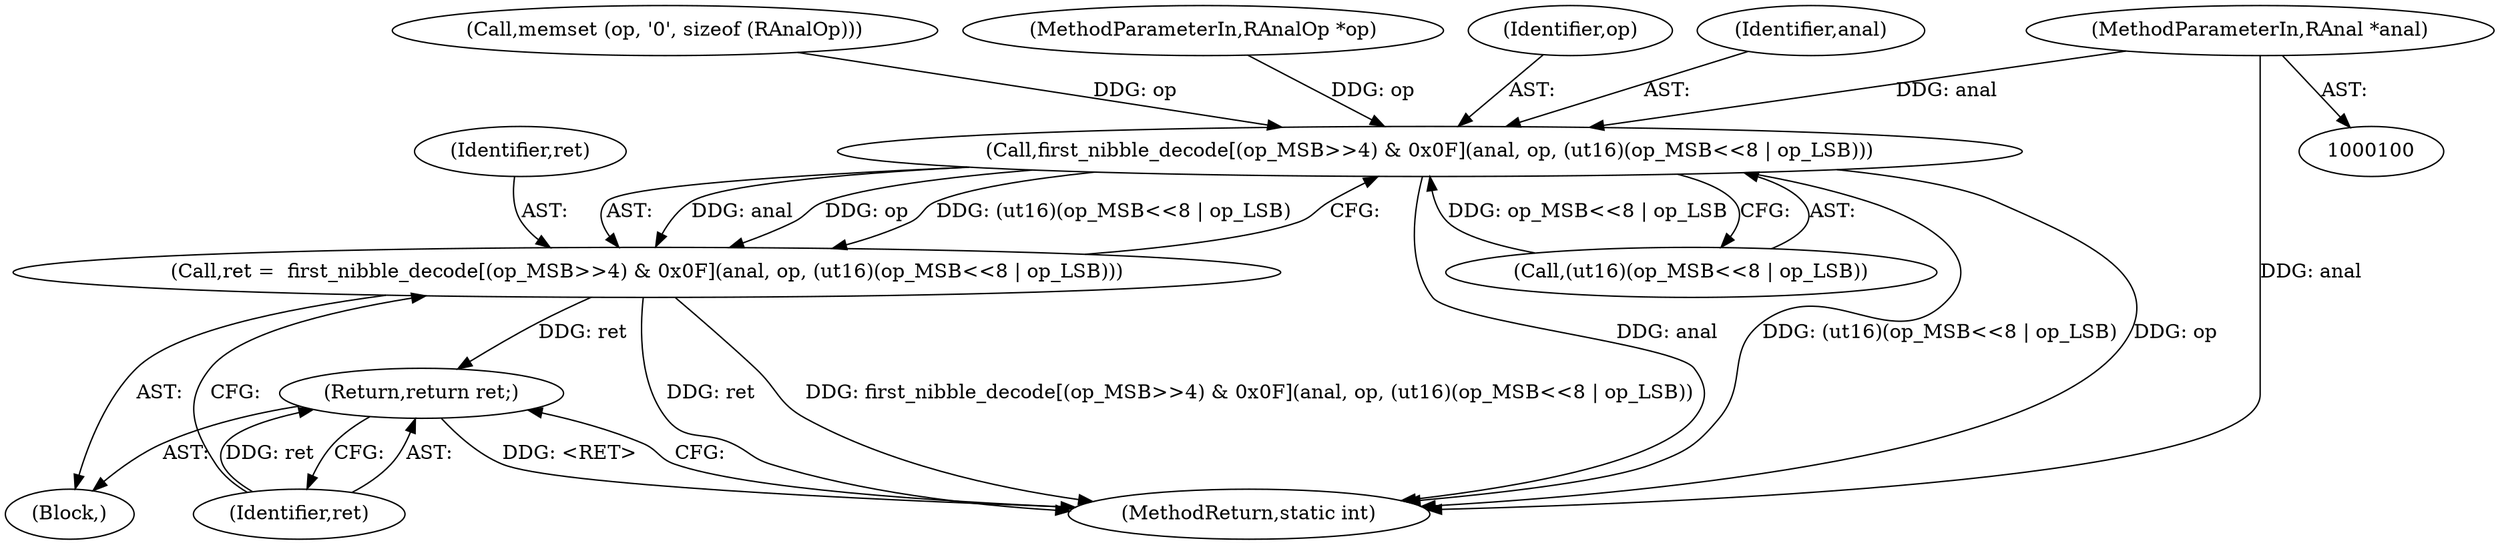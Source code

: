 digraph "0_radare2_77c47cf873dd55b396da60baa2ca83bbd39e4add@pointer" {
"1000101" [label="(MethodParameterIn,RAnal *anal)"];
"1000186" [label="(Call,first_nibble_decode[(op_MSB>>4) & 0x0F](anal, op, (ut16)(op_MSB<<8 | op_LSB)))"];
"1000184" [label="(Call,ret =  first_nibble_decode[(op_MSB>>4) & 0x0F](anal, op, (ut16)(op_MSB<<8 | op_LSB)))"];
"1000196" [label="(Return,return ret;)"];
"1000197" [label="(Identifier,ret)"];
"1000188" [label="(Identifier,op)"];
"1000198" [label="(MethodReturn,static int)"];
"1000187" [label="(Identifier,anal)"];
"1000196" [label="(Return,return ret;)"];
"1000189" [label="(Call,(ut16)(op_MSB<<8 | op_LSB))"];
"1000120" [label="(Call,memset (op, '\0', sizeof (RAnalOp)))"];
"1000184" [label="(Call,ret =  first_nibble_decode[(op_MSB>>4) & 0x0F](anal, op, (ut16)(op_MSB<<8 | op_LSB)))"];
"1000185" [label="(Identifier,ret)"];
"1000106" [label="(Block,)"];
"1000101" [label="(MethodParameterIn,RAnal *anal)"];
"1000186" [label="(Call,first_nibble_decode[(op_MSB>>4) & 0x0F](anal, op, (ut16)(op_MSB<<8 | op_LSB)))"];
"1000102" [label="(MethodParameterIn,RAnalOp *op)"];
"1000101" -> "1000100"  [label="AST: "];
"1000101" -> "1000198"  [label="DDG: anal"];
"1000101" -> "1000186"  [label="DDG: anal"];
"1000186" -> "1000184"  [label="AST: "];
"1000186" -> "1000189"  [label="CFG: "];
"1000187" -> "1000186"  [label="AST: "];
"1000188" -> "1000186"  [label="AST: "];
"1000189" -> "1000186"  [label="AST: "];
"1000184" -> "1000186"  [label="CFG: "];
"1000186" -> "1000198"  [label="DDG: op"];
"1000186" -> "1000198"  [label="DDG: anal"];
"1000186" -> "1000198"  [label="DDG: (ut16)(op_MSB<<8 | op_LSB)"];
"1000186" -> "1000184"  [label="DDG: anal"];
"1000186" -> "1000184"  [label="DDG: op"];
"1000186" -> "1000184"  [label="DDG: (ut16)(op_MSB<<8 | op_LSB)"];
"1000120" -> "1000186"  [label="DDG: op"];
"1000102" -> "1000186"  [label="DDG: op"];
"1000189" -> "1000186"  [label="DDG: op_MSB<<8 | op_LSB"];
"1000184" -> "1000106"  [label="AST: "];
"1000185" -> "1000184"  [label="AST: "];
"1000197" -> "1000184"  [label="CFG: "];
"1000184" -> "1000198"  [label="DDG: ret"];
"1000184" -> "1000198"  [label="DDG: first_nibble_decode[(op_MSB>>4) & 0x0F](anal, op, (ut16)(op_MSB<<8 | op_LSB))"];
"1000184" -> "1000196"  [label="DDG: ret"];
"1000196" -> "1000106"  [label="AST: "];
"1000196" -> "1000197"  [label="CFG: "];
"1000197" -> "1000196"  [label="AST: "];
"1000198" -> "1000196"  [label="CFG: "];
"1000196" -> "1000198"  [label="DDG: <RET>"];
"1000197" -> "1000196"  [label="DDG: ret"];
}
